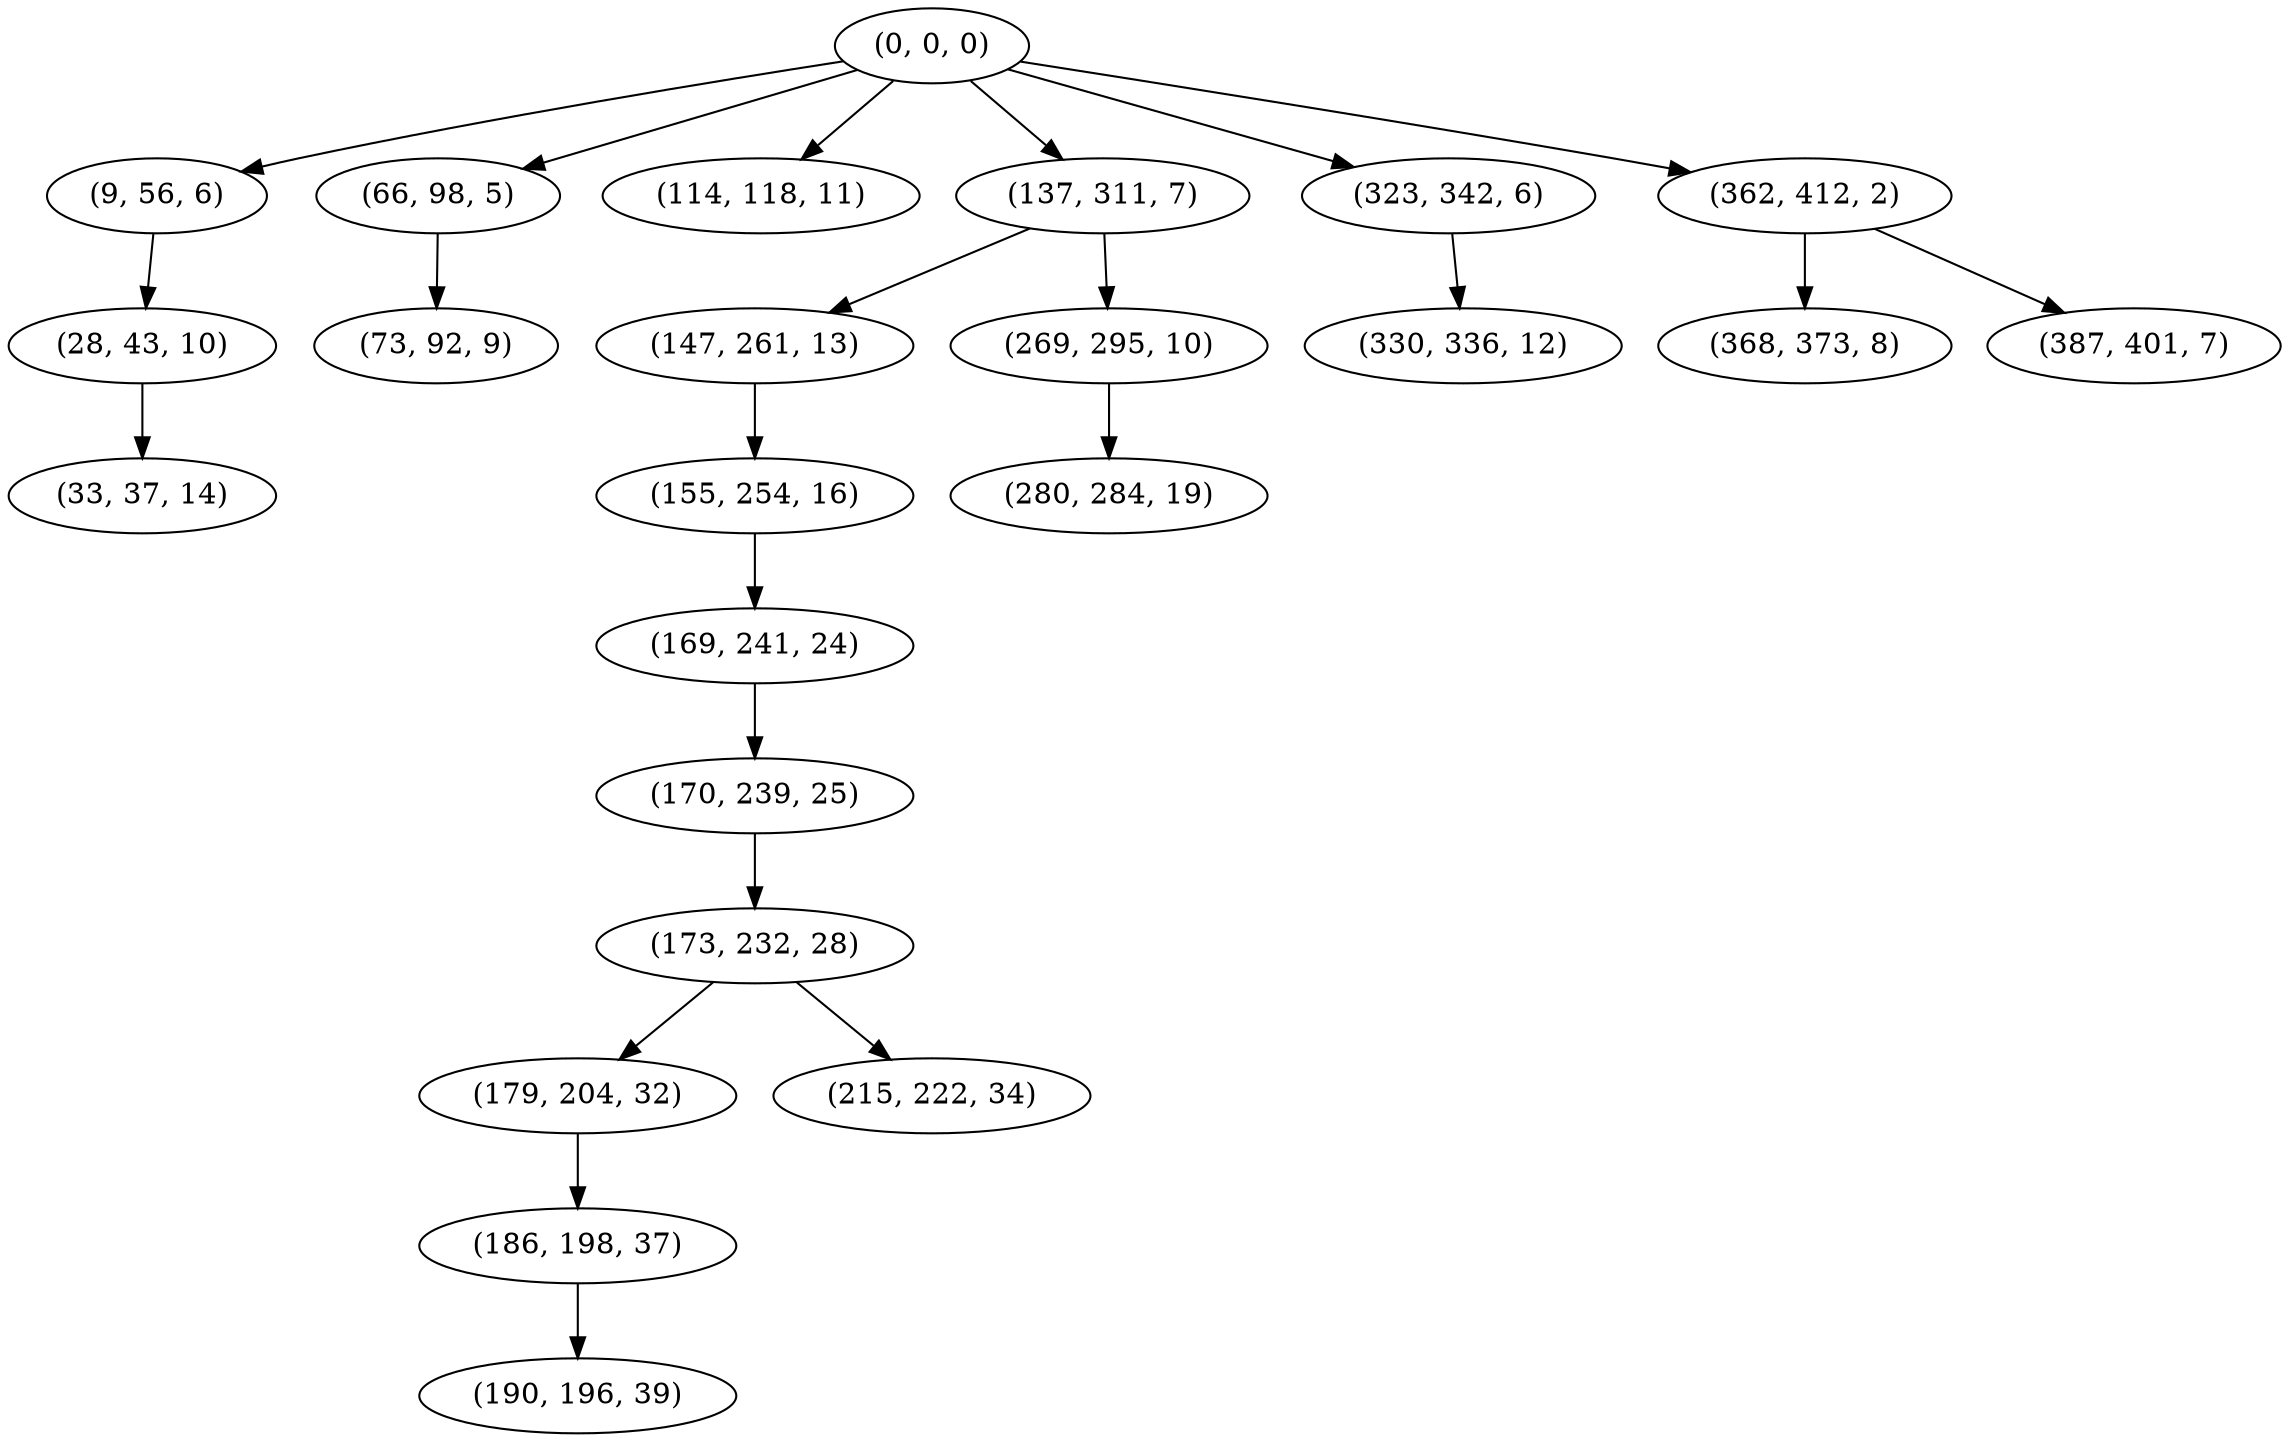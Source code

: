 digraph tree {
    "(0, 0, 0)";
    "(9, 56, 6)";
    "(28, 43, 10)";
    "(33, 37, 14)";
    "(66, 98, 5)";
    "(73, 92, 9)";
    "(114, 118, 11)";
    "(137, 311, 7)";
    "(147, 261, 13)";
    "(155, 254, 16)";
    "(169, 241, 24)";
    "(170, 239, 25)";
    "(173, 232, 28)";
    "(179, 204, 32)";
    "(186, 198, 37)";
    "(190, 196, 39)";
    "(215, 222, 34)";
    "(269, 295, 10)";
    "(280, 284, 19)";
    "(323, 342, 6)";
    "(330, 336, 12)";
    "(362, 412, 2)";
    "(368, 373, 8)";
    "(387, 401, 7)";
    "(0, 0, 0)" -> "(9, 56, 6)";
    "(0, 0, 0)" -> "(66, 98, 5)";
    "(0, 0, 0)" -> "(114, 118, 11)";
    "(0, 0, 0)" -> "(137, 311, 7)";
    "(0, 0, 0)" -> "(323, 342, 6)";
    "(0, 0, 0)" -> "(362, 412, 2)";
    "(9, 56, 6)" -> "(28, 43, 10)";
    "(28, 43, 10)" -> "(33, 37, 14)";
    "(66, 98, 5)" -> "(73, 92, 9)";
    "(137, 311, 7)" -> "(147, 261, 13)";
    "(137, 311, 7)" -> "(269, 295, 10)";
    "(147, 261, 13)" -> "(155, 254, 16)";
    "(155, 254, 16)" -> "(169, 241, 24)";
    "(169, 241, 24)" -> "(170, 239, 25)";
    "(170, 239, 25)" -> "(173, 232, 28)";
    "(173, 232, 28)" -> "(179, 204, 32)";
    "(173, 232, 28)" -> "(215, 222, 34)";
    "(179, 204, 32)" -> "(186, 198, 37)";
    "(186, 198, 37)" -> "(190, 196, 39)";
    "(269, 295, 10)" -> "(280, 284, 19)";
    "(323, 342, 6)" -> "(330, 336, 12)";
    "(362, 412, 2)" -> "(368, 373, 8)";
    "(362, 412, 2)" -> "(387, 401, 7)";
}
